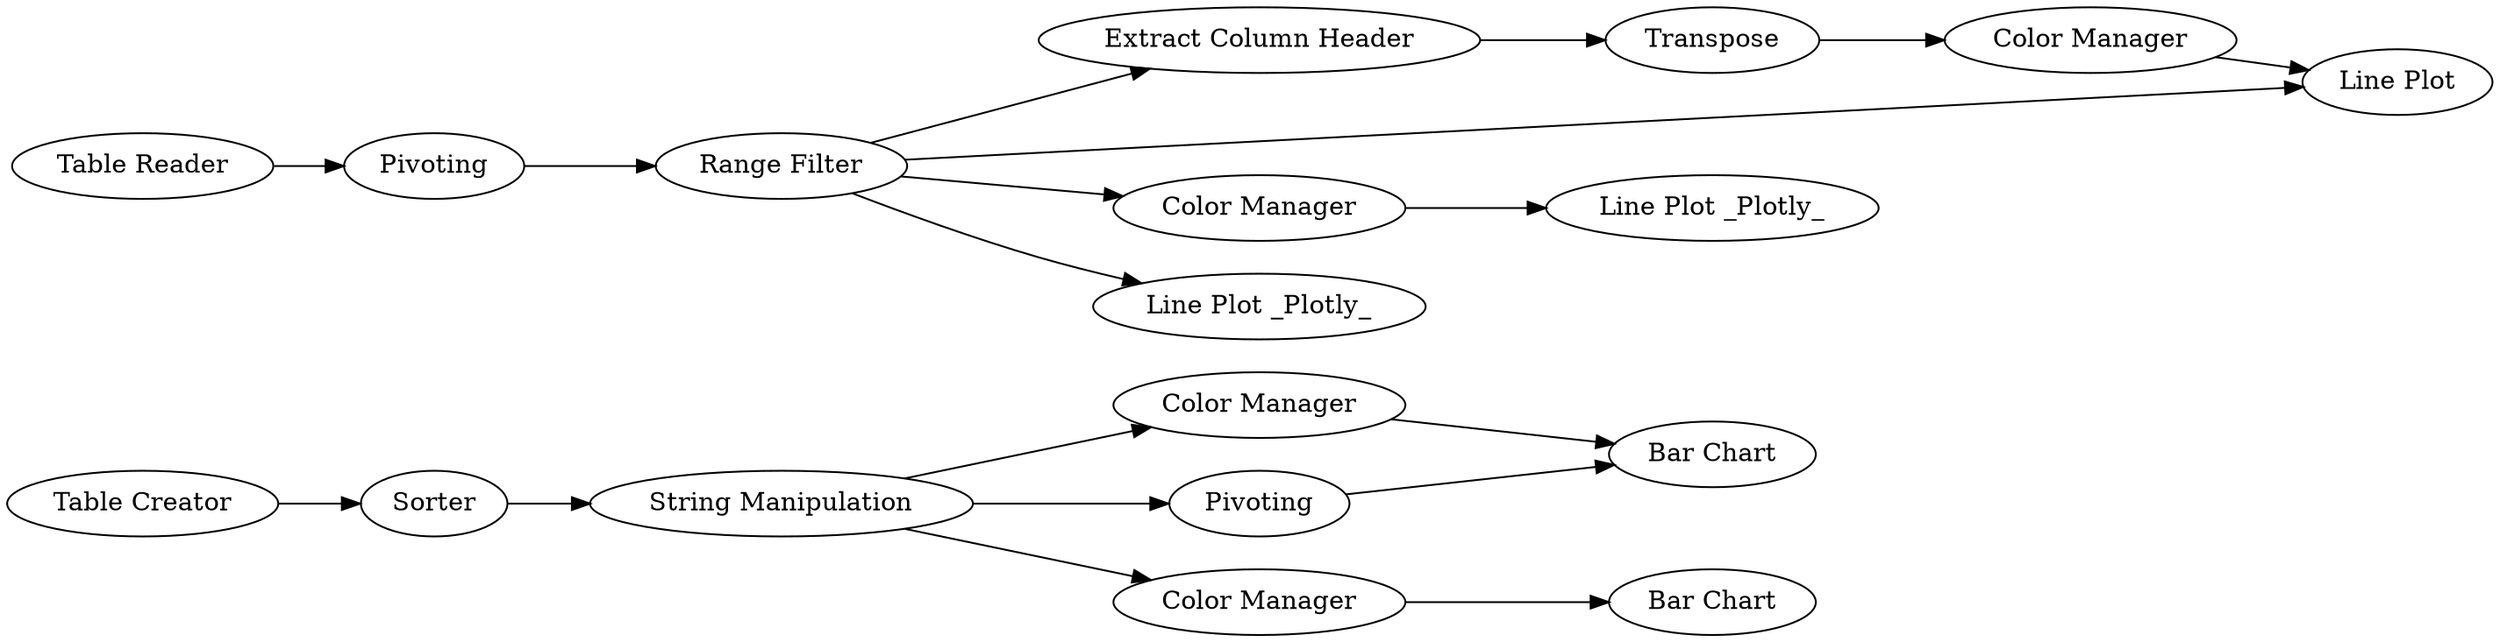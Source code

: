 digraph {
	3 [label="Table Creator"]
	36 [label=Pivoting]
	37 [label="Line Plot _Plotly_"]
	38 [label="Range Filter"]
	41 [label="Color Manager"]
	42 [label="Extract Column Header"]
	43 [label=Transpose]
	44 [label="Line Plot"]
	45 [label="Table Reader"]
	47 [label="Color Manager"]
	75 [label=Pivoting]
	76 [label=Sorter]
	77 [label="Bar Chart"]
	91 [label="String Manipulation"]
	92 [label="Color Manager"]
	94 [label="Line Plot _Plotly_"]
	95 [label="Bar Chart"]
	96 [label="Color Manager"]
	3 -> 76
	36 -> 38
	38 -> 44
	38 -> 42
	38 -> 94
	38 -> 92
	41 -> 44
	42 -> 43
	43 -> 41
	45 -> 36
	47 -> 77
	75 -> 77
	76 -> 91
	91 -> 75
	91 -> 47
	91 -> 96
	92 -> 37
	96 -> 95
	rankdir=LR
}
